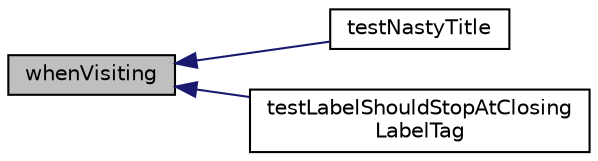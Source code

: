 digraph "whenVisiting"
{
  edge [fontname="Helvetica",fontsize="10",labelfontname="Helvetica",labelfontsize="10"];
  node [fontname="Helvetica",fontsize="10",shape=record];
  rankdir="LR";
  Node1 [label="whenVisiting",height=0.2,width=0.4,color="black", fillcolor="grey75", style="filled" fontcolor="black"];
  Node1 -> Node2 [dir="back",color="midnightblue",fontsize="10",style="solid",fontname="Helvetica"];
  Node2 [label="testNastyTitle",height=0.2,width=0.4,color="black", fillcolor="white", style="filled",URL="$class_test_of_parsing_using_php_parser.html#a9b7337759747f3b8d96f4eb76f8f337d"];
  Node1 -> Node3 [dir="back",color="midnightblue",fontsize="10",style="solid",fontname="Helvetica"];
  Node3 [label="testLabelShouldStopAtClosing\lLabelTag",height=0.2,width=0.4,color="black", fillcolor="white", style="filled",URL="$class_test_of_parsing_using_php_parser.html#a8f8cccfd61824eff944c580a4a0924c7"];
}
